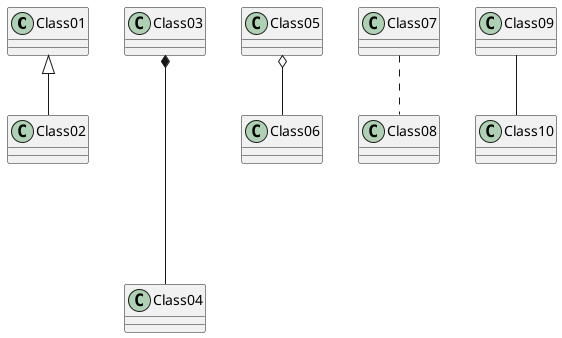 @startuml t
Class01 <|-- Class02
Class03 *---- Class04
Class05 o-- Class06
Class07 .. Class08
Class09 -- Class10
@enduml
